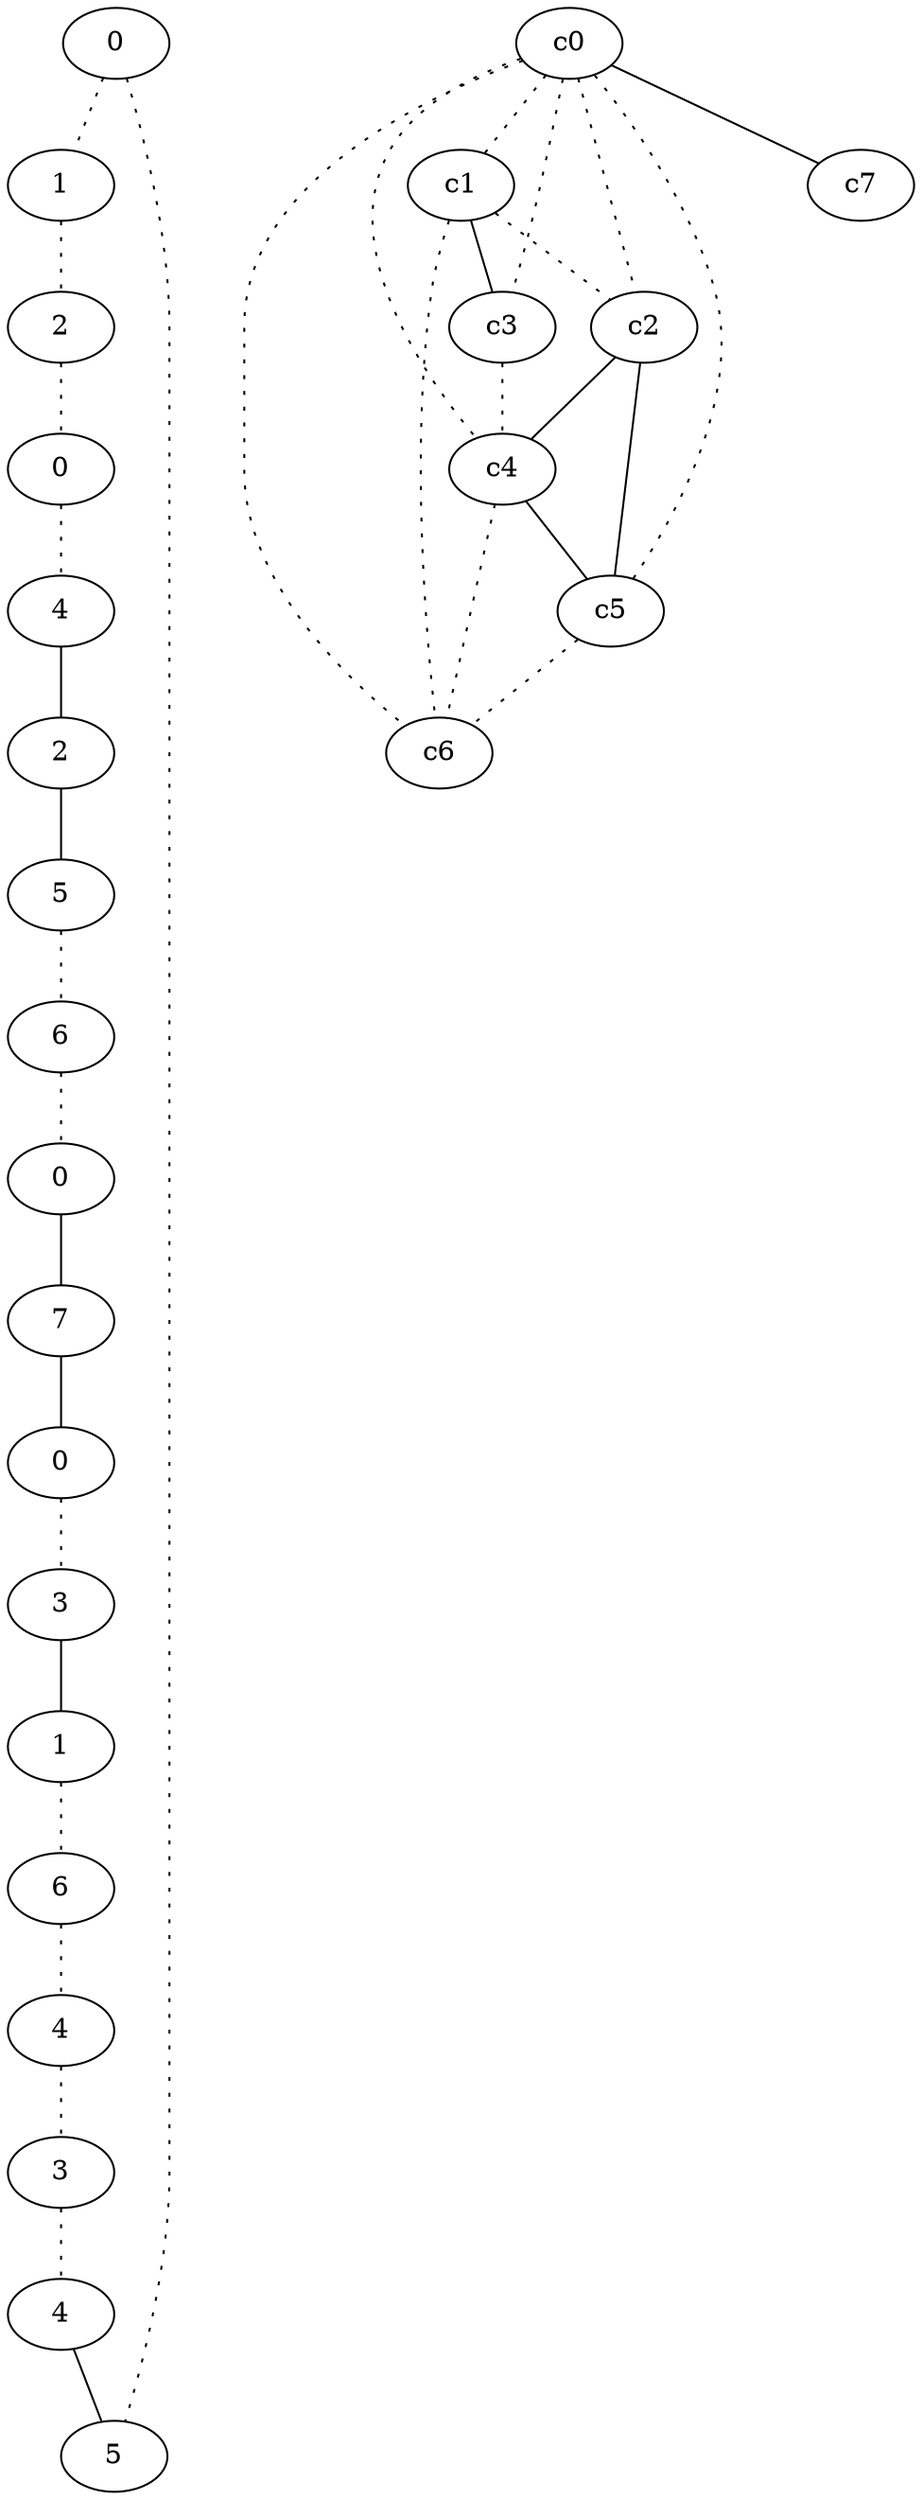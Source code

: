 graph {
a0[label=0];
a1[label=1];
a2[label=2];
a3[label=0];
a4[label=4];
a5[label=2];
a6[label=5];
a7[label=6];
a8[label=0];
a9[label=7];
a10[label=0];
a11[label=3];
a12[label=1];
a13[label=6];
a14[label=4];
a15[label=3];
a16[label=4];
a17[label=5];
a0 -- a1 [style=dotted];
a0 -- a17 [style=dotted];
a1 -- a2 [style=dotted];
a2 -- a3 [style=dotted];
a3 -- a4 [style=dotted];
a4 -- a5;
a5 -- a6;
a6 -- a7 [style=dotted];
a7 -- a8 [style=dotted];
a8 -- a9;
a9 -- a10;
a10 -- a11 [style=dotted];
a11 -- a12;
a12 -- a13 [style=dotted];
a13 -- a14 [style=dotted];
a14 -- a15 [style=dotted];
a15 -- a16 [style=dotted];
a16 -- a17;
c0 -- c1 [style=dotted];
c0 -- c2 [style=dotted];
c0 -- c3 [style=dotted];
c0 -- c4 [style=dotted];
c0 -- c5 [style=dotted];
c0 -- c6 [style=dotted];
c0 -- c7;
c1 -- c2 [style=dotted];
c1 -- c3;
c1 -- c6 [style=dotted];
c2 -- c4;
c2 -- c5;
c3 -- c4 [style=dotted];
c4 -- c5;
c4 -- c6 [style=dotted];
c5 -- c6 [style=dotted];
}

